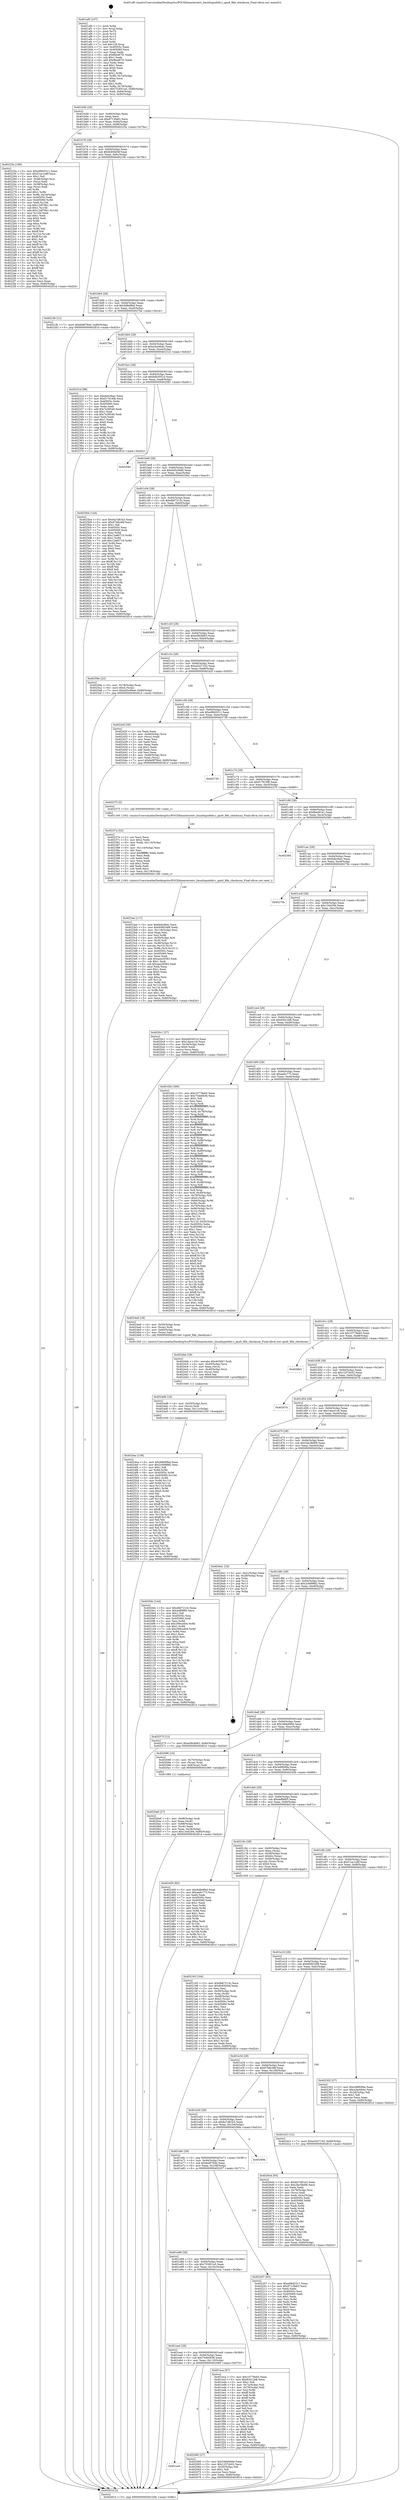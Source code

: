 digraph "0x401af0" {
  label = "0x401af0 (/mnt/c/Users/mathe/Desktop/tcc/POCII/binaries/extr_linuxfsqnx6dir.c_qnx6_lfile_checksum_Final-ollvm.out::main(0))"
  labelloc = "t"
  node[shape=record]

  Entry [label="",width=0.3,height=0.3,shape=circle,fillcolor=black,style=filled]
  "0x401b5b" [label="{
     0x401b5b [29]\l
     | [instrs]\l
     &nbsp;&nbsp;0x401b5b \<+3\>: mov -0x80(%rbp),%eax\l
     &nbsp;&nbsp;0x401b5e \<+2\>: mov %eax,%ecx\l
     &nbsp;&nbsp;0x401b60 \<+6\>: sub $0x8713fa83,%ecx\l
     &nbsp;&nbsp;0x401b66 \<+6\>: mov %eax,-0x94(%rbp)\l
     &nbsp;&nbsp;0x401b6c \<+6\>: mov %ecx,-0x98(%rbp)\l
     &nbsp;&nbsp;0x401b72 \<+6\>: je 000000000040225a \<main+0x76a\>\l
  }"]
  "0x40225a" [label="{
     0x40225a [168]\l
     | [instrs]\l
     &nbsp;&nbsp;0x40225a \<+5\>: mov $0xe9845311,%eax\l
     &nbsp;&nbsp;0x40225f \<+5\>: mov $0x51ac1e8f,%ecx\l
     &nbsp;&nbsp;0x402264 \<+2\>: mov $0x1,%dl\l
     &nbsp;&nbsp;0x402266 \<+4\>: mov -0x48(%rbp),%rsi\l
     &nbsp;&nbsp;0x40226a \<+2\>: mov (%rsi),%edi\l
     &nbsp;&nbsp;0x40226c \<+4\>: mov -0x58(%rbp),%rsi\l
     &nbsp;&nbsp;0x402270 \<+2\>: cmp (%rsi),%edi\l
     &nbsp;&nbsp;0x402272 \<+4\>: setl %r8b\l
     &nbsp;&nbsp;0x402276 \<+4\>: and $0x1,%r8b\l
     &nbsp;&nbsp;0x40227a \<+4\>: mov %r8b,-0x2d(%rbp)\l
     &nbsp;&nbsp;0x40227e \<+7\>: mov 0x40505c,%edi\l
     &nbsp;&nbsp;0x402285 \<+8\>: mov 0x405060,%r9d\l
     &nbsp;&nbsp;0x40228d \<+3\>: mov %edi,%r10d\l
     &nbsp;&nbsp;0x402290 \<+7\>: sub $0x12df78b1,%r10d\l
     &nbsp;&nbsp;0x402297 \<+4\>: sub $0x1,%r10d\l
     &nbsp;&nbsp;0x40229b \<+7\>: add $0x12df78b1,%r10d\l
     &nbsp;&nbsp;0x4022a2 \<+4\>: imul %r10d,%edi\l
     &nbsp;&nbsp;0x4022a6 \<+3\>: and $0x1,%edi\l
     &nbsp;&nbsp;0x4022a9 \<+3\>: cmp $0x0,%edi\l
     &nbsp;&nbsp;0x4022ac \<+4\>: sete %r8b\l
     &nbsp;&nbsp;0x4022b0 \<+4\>: cmp $0xa,%r9d\l
     &nbsp;&nbsp;0x4022b4 \<+4\>: setl %r11b\l
     &nbsp;&nbsp;0x4022b8 \<+3\>: mov %r8b,%bl\l
     &nbsp;&nbsp;0x4022bb \<+3\>: xor $0xff,%bl\l
     &nbsp;&nbsp;0x4022be \<+3\>: mov %r11b,%r14b\l
     &nbsp;&nbsp;0x4022c1 \<+4\>: xor $0xff,%r14b\l
     &nbsp;&nbsp;0x4022c5 \<+3\>: xor $0x1,%dl\l
     &nbsp;&nbsp;0x4022c8 \<+3\>: mov %bl,%r15b\l
     &nbsp;&nbsp;0x4022cb \<+4\>: and $0xff,%r15b\l
     &nbsp;&nbsp;0x4022cf \<+3\>: and %dl,%r8b\l
     &nbsp;&nbsp;0x4022d2 \<+3\>: mov %r14b,%r12b\l
     &nbsp;&nbsp;0x4022d5 \<+4\>: and $0xff,%r12b\l
     &nbsp;&nbsp;0x4022d9 \<+3\>: and %dl,%r11b\l
     &nbsp;&nbsp;0x4022dc \<+3\>: or %r8b,%r15b\l
     &nbsp;&nbsp;0x4022df \<+3\>: or %r11b,%r12b\l
     &nbsp;&nbsp;0x4022e2 \<+3\>: xor %r12b,%r15b\l
     &nbsp;&nbsp;0x4022e5 \<+3\>: or %r14b,%bl\l
     &nbsp;&nbsp;0x4022e8 \<+3\>: xor $0xff,%bl\l
     &nbsp;&nbsp;0x4022eb \<+3\>: or $0x1,%dl\l
     &nbsp;&nbsp;0x4022ee \<+2\>: and %dl,%bl\l
     &nbsp;&nbsp;0x4022f0 \<+3\>: or %bl,%r15b\l
     &nbsp;&nbsp;0x4022f3 \<+4\>: test $0x1,%r15b\l
     &nbsp;&nbsp;0x4022f7 \<+3\>: cmovne %ecx,%eax\l
     &nbsp;&nbsp;0x4022fa \<+3\>: mov %eax,-0x80(%rbp)\l
     &nbsp;&nbsp;0x4022fd \<+5\>: jmp 000000000040281d \<main+0xd2d\>\l
  }"]
  "0x401b78" [label="{
     0x401b78 [28]\l
     | [instrs]\l
     &nbsp;&nbsp;0x401b78 \<+5\>: jmp 0000000000401b7d \<main+0x8d\>\l
     &nbsp;&nbsp;0x401b7d \<+6\>: mov -0x94(%rbp),%eax\l
     &nbsp;&nbsp;0x401b83 \<+5\>: sub $0x8c83b04f,%eax\l
     &nbsp;&nbsp;0x401b88 \<+6\>: mov %eax,-0x9c(%rbp)\l
     &nbsp;&nbsp;0x401b8e \<+6\>: je 00000000004021fb \<main+0x70b\>\l
  }"]
  Exit [label="",width=0.3,height=0.3,shape=circle,fillcolor=black,style=filled,peripheries=2]
  "0x4021fb" [label="{
     0x4021fb [12]\l
     | [instrs]\l
     &nbsp;&nbsp;0x4021fb \<+7\>: movl $0x6e9f784d,-0x80(%rbp)\l
     &nbsp;&nbsp;0x402202 \<+5\>: jmp 000000000040281d \<main+0xd2d\>\l
  }"]
  "0x401b94" [label="{
     0x401b94 [28]\l
     | [instrs]\l
     &nbsp;&nbsp;0x401b94 \<+5\>: jmp 0000000000401b99 \<main+0xa9\>\l
     &nbsp;&nbsp;0x401b99 \<+6\>: mov -0x94(%rbp),%eax\l
     &nbsp;&nbsp;0x401b9f \<+5\>: sub $0x9dfe9fbd,%eax\l
     &nbsp;&nbsp;0x401ba4 \<+6\>: mov %eax,-0xa0(%rbp)\l
     &nbsp;&nbsp;0x401baa \<+6\>: je 00000000004027be \<main+0xcce\>\l
  }"]
  "0x4024ea" [label="{
     0x4024ea [139]\l
     | [instrs]\l
     &nbsp;&nbsp;0x4024ea \<+5\>: mov $0x9dfe9fbd,%eax\l
     &nbsp;&nbsp;0x4024ef \<+5\>: mov $0x2c9d9882,%esi\l
     &nbsp;&nbsp;0x4024f4 \<+2\>: mov $0x1,%dl\l
     &nbsp;&nbsp;0x4024f6 \<+3\>: xor %r8d,%r8d\l
     &nbsp;&nbsp;0x4024f9 \<+8\>: mov 0x40505c,%r9d\l
     &nbsp;&nbsp;0x402501 \<+8\>: mov 0x405060,%r10d\l
     &nbsp;&nbsp;0x402509 \<+4\>: sub $0x1,%r8d\l
     &nbsp;&nbsp;0x40250d \<+3\>: mov %r9d,%r11d\l
     &nbsp;&nbsp;0x402510 \<+3\>: add %r8d,%r11d\l
     &nbsp;&nbsp;0x402513 \<+4\>: imul %r11d,%r9d\l
     &nbsp;&nbsp;0x402517 \<+4\>: and $0x1,%r9d\l
     &nbsp;&nbsp;0x40251b \<+4\>: cmp $0x0,%r9d\l
     &nbsp;&nbsp;0x40251f \<+3\>: sete %bl\l
     &nbsp;&nbsp;0x402522 \<+4\>: cmp $0xa,%r10d\l
     &nbsp;&nbsp;0x402526 \<+4\>: setl %r14b\l
     &nbsp;&nbsp;0x40252a \<+3\>: mov %bl,%r15b\l
     &nbsp;&nbsp;0x40252d \<+4\>: xor $0xff,%r15b\l
     &nbsp;&nbsp;0x402531 \<+3\>: mov %r14b,%r12b\l
     &nbsp;&nbsp;0x402534 \<+4\>: xor $0xff,%r12b\l
     &nbsp;&nbsp;0x402538 \<+3\>: xor $0x1,%dl\l
     &nbsp;&nbsp;0x40253b \<+3\>: mov %r15b,%r13b\l
     &nbsp;&nbsp;0x40253e \<+4\>: and $0xff,%r13b\l
     &nbsp;&nbsp;0x402542 \<+2\>: and %dl,%bl\l
     &nbsp;&nbsp;0x402544 \<+3\>: mov %r12b,%cl\l
     &nbsp;&nbsp;0x402547 \<+3\>: and $0xff,%cl\l
     &nbsp;&nbsp;0x40254a \<+3\>: and %dl,%r14b\l
     &nbsp;&nbsp;0x40254d \<+3\>: or %bl,%r13b\l
     &nbsp;&nbsp;0x402550 \<+3\>: or %r14b,%cl\l
     &nbsp;&nbsp;0x402553 \<+3\>: xor %cl,%r13b\l
     &nbsp;&nbsp;0x402556 \<+3\>: or %r12b,%r15b\l
     &nbsp;&nbsp;0x402559 \<+4\>: xor $0xff,%r15b\l
     &nbsp;&nbsp;0x40255d \<+3\>: or $0x1,%dl\l
     &nbsp;&nbsp;0x402560 \<+3\>: and %dl,%r15b\l
     &nbsp;&nbsp;0x402563 \<+3\>: or %r15b,%r13b\l
     &nbsp;&nbsp;0x402566 \<+4\>: test $0x1,%r13b\l
     &nbsp;&nbsp;0x40256a \<+3\>: cmovne %esi,%eax\l
     &nbsp;&nbsp;0x40256d \<+3\>: mov %eax,-0x80(%rbp)\l
     &nbsp;&nbsp;0x402570 \<+5\>: jmp 000000000040281d \<main+0xd2d\>\l
  }"]
  "0x4027be" [label="{
     0x4027be\l
  }", style=dashed]
  "0x401bb0" [label="{
     0x401bb0 [28]\l
     | [instrs]\l
     &nbsp;&nbsp;0x401bb0 \<+5\>: jmp 0000000000401bb5 \<main+0xc5\>\l
     &nbsp;&nbsp;0x401bb5 \<+6\>: mov -0x94(%rbp),%eax\l
     &nbsp;&nbsp;0x401bbb \<+5\>: sub $0xa3a44b4c,%eax\l
     &nbsp;&nbsp;0x401bc0 \<+6\>: mov %eax,-0xa4(%rbp)\l
     &nbsp;&nbsp;0x401bc6 \<+6\>: je 000000000040231d \<main+0x82d\>\l
  }"]
  "0x4024d8" [label="{
     0x4024d8 [18]\l
     | [instrs]\l
     &nbsp;&nbsp;0x4024d8 \<+4\>: mov -0x50(%rbp),%rcx\l
     &nbsp;&nbsp;0x4024dc \<+3\>: mov (%rcx),%rdi\l
     &nbsp;&nbsp;0x4024df \<+6\>: mov %eax,-0x11c(%rbp)\l
     &nbsp;&nbsp;0x4024e5 \<+5\>: call 0000000000401030 \<free@plt\>\l
     | [calls]\l
     &nbsp;&nbsp;0x401030 \{1\} (unknown)\l
  }"]
  "0x40231d" [label="{
     0x40231d [88]\l
     | [instrs]\l
     &nbsp;&nbsp;0x40231d \<+5\>: mov $0xfedc0bec,%eax\l
     &nbsp;&nbsp;0x402322 \<+5\>: mov $0xf17616fb,%ecx\l
     &nbsp;&nbsp;0x402327 \<+7\>: mov 0x40505c,%edx\l
     &nbsp;&nbsp;0x40232e \<+7\>: mov 0x405060,%esi\l
     &nbsp;&nbsp;0x402335 \<+2\>: mov %edx,%edi\l
     &nbsp;&nbsp;0x402337 \<+6\>: add $0x7e38546,%edi\l
     &nbsp;&nbsp;0x40233d \<+3\>: sub $0x1,%edi\l
     &nbsp;&nbsp;0x402340 \<+6\>: sub $0x7e38546,%edi\l
     &nbsp;&nbsp;0x402346 \<+3\>: imul %edi,%edx\l
     &nbsp;&nbsp;0x402349 \<+3\>: and $0x1,%edx\l
     &nbsp;&nbsp;0x40234c \<+3\>: cmp $0x0,%edx\l
     &nbsp;&nbsp;0x40234f \<+4\>: sete %r8b\l
     &nbsp;&nbsp;0x402353 \<+3\>: cmp $0xa,%esi\l
     &nbsp;&nbsp;0x402356 \<+4\>: setl %r9b\l
     &nbsp;&nbsp;0x40235a \<+3\>: mov %r8b,%r10b\l
     &nbsp;&nbsp;0x40235d \<+3\>: and %r9b,%r10b\l
     &nbsp;&nbsp;0x402360 \<+3\>: xor %r9b,%r8b\l
     &nbsp;&nbsp;0x402363 \<+3\>: or %r8b,%r10b\l
     &nbsp;&nbsp;0x402366 \<+4\>: test $0x1,%r10b\l
     &nbsp;&nbsp;0x40236a \<+3\>: cmovne %ecx,%eax\l
     &nbsp;&nbsp;0x40236d \<+3\>: mov %eax,-0x80(%rbp)\l
     &nbsp;&nbsp;0x402370 \<+5\>: jmp 000000000040281d \<main+0xd2d\>\l
  }"]
  "0x401bcc" [label="{
     0x401bcc [28]\l
     | [instrs]\l
     &nbsp;&nbsp;0x401bcc \<+5\>: jmp 0000000000401bd1 \<main+0xe1\>\l
     &nbsp;&nbsp;0x401bd1 \<+6\>: mov -0x94(%rbp),%eax\l
     &nbsp;&nbsp;0x401bd7 \<+5\>: sub $0xbd03051d,%eax\l
     &nbsp;&nbsp;0x401bdc \<+6\>: mov %eax,-0xa8(%rbp)\l
     &nbsp;&nbsp;0x401be2 \<+6\>: je 0000000000402581 \<main+0xa91\>\l
  }"]
  "0x4024bb" [label="{
     0x4024bb [29]\l
     | [instrs]\l
     &nbsp;&nbsp;0x4024bb \<+10\>: movabs $0x4030b7,%rdi\l
     &nbsp;&nbsp;0x4024c5 \<+4\>: mov -0x40(%rbp),%rcx\l
     &nbsp;&nbsp;0x4024c9 \<+2\>: mov %eax,(%rcx)\l
     &nbsp;&nbsp;0x4024cb \<+4\>: mov -0x40(%rbp),%rcx\l
     &nbsp;&nbsp;0x4024cf \<+2\>: mov (%rcx),%esi\l
     &nbsp;&nbsp;0x4024d1 \<+2\>: mov $0x0,%al\l
     &nbsp;&nbsp;0x4024d3 \<+5\>: call 0000000000401040 \<printf@plt\>\l
     | [calls]\l
     &nbsp;&nbsp;0x401040 \{1\} (unknown)\l
  }"]
  "0x402581" [label="{
     0x402581\l
  }", style=dashed]
  "0x401be8" [label="{
     0x401be8 [28]\l
     | [instrs]\l
     &nbsp;&nbsp;0x401be8 \<+5\>: jmp 0000000000401bed \<main+0xfd\>\l
     &nbsp;&nbsp;0x401bed \<+6\>: mov -0x94(%rbp),%eax\l
     &nbsp;&nbsp;0x401bf3 \<+5\>: sub $0xd45c66a6,%eax\l
     &nbsp;&nbsp;0x401bf8 \<+6\>: mov %eax,-0xac(%rbp)\l
     &nbsp;&nbsp;0x401bfe \<+6\>: je 00000000004025b4 \<main+0xac4\>\l
  }"]
  "0x4023ae" [label="{
     0x4023ae [117]\l
     | [instrs]\l
     &nbsp;&nbsp;0x4023ae \<+5\>: mov $0xfedc0bec,%ecx\l
     &nbsp;&nbsp;0x4023b3 \<+5\>: mov $0x609034f8,%edx\l
     &nbsp;&nbsp;0x4023b8 \<+6\>: mov -0x118(%rbp),%esi\l
     &nbsp;&nbsp;0x4023be \<+3\>: imul %eax,%esi\l
     &nbsp;&nbsp;0x4023c1 \<+3\>: mov %sil,%r8b\l
     &nbsp;&nbsp;0x4023c4 \<+4\>: mov -0x50(%rbp),%r9\l
     &nbsp;&nbsp;0x4023c8 \<+3\>: mov (%r9),%r9\l
     &nbsp;&nbsp;0x4023cb \<+4\>: mov -0x48(%rbp),%r10\l
     &nbsp;&nbsp;0x4023cf \<+3\>: movslq (%r10),%r10\l
     &nbsp;&nbsp;0x4023d2 \<+4\>: mov %r8b,(%r9,%r10,1)\l
     &nbsp;&nbsp;0x4023d6 \<+7\>: mov 0x40505c,%eax\l
     &nbsp;&nbsp;0x4023dd \<+7\>: mov 0x405060,%esi\l
     &nbsp;&nbsp;0x4023e4 \<+2\>: mov %eax,%edi\l
     &nbsp;&nbsp;0x4023e6 \<+6\>: add $0xaee26583,%edi\l
     &nbsp;&nbsp;0x4023ec \<+3\>: sub $0x1,%edi\l
     &nbsp;&nbsp;0x4023ef \<+6\>: sub $0xaee26583,%edi\l
     &nbsp;&nbsp;0x4023f5 \<+3\>: imul %edi,%eax\l
     &nbsp;&nbsp;0x4023f8 \<+3\>: and $0x1,%eax\l
     &nbsp;&nbsp;0x4023fb \<+3\>: cmp $0x0,%eax\l
     &nbsp;&nbsp;0x4023fe \<+4\>: sete %r8b\l
     &nbsp;&nbsp;0x402402 \<+3\>: cmp $0xa,%esi\l
     &nbsp;&nbsp;0x402405 \<+4\>: setl %r11b\l
     &nbsp;&nbsp;0x402409 \<+3\>: mov %r8b,%bl\l
     &nbsp;&nbsp;0x40240c \<+3\>: and %r11b,%bl\l
     &nbsp;&nbsp;0x40240f \<+3\>: xor %r11b,%r8b\l
     &nbsp;&nbsp;0x402412 \<+3\>: or %r8b,%bl\l
     &nbsp;&nbsp;0x402415 \<+3\>: test $0x1,%bl\l
     &nbsp;&nbsp;0x402418 \<+3\>: cmovne %edx,%ecx\l
     &nbsp;&nbsp;0x40241b \<+3\>: mov %ecx,-0x80(%rbp)\l
     &nbsp;&nbsp;0x40241e \<+5\>: jmp 000000000040281d \<main+0xd2d\>\l
  }"]
  "0x4025b4" [label="{
     0x4025b4 [144]\l
     | [instrs]\l
     &nbsp;&nbsp;0x4025b4 \<+5\>: mov $0x6a7d81b3,%eax\l
     &nbsp;&nbsp;0x4025b9 \<+5\>: mov $0x67b8c46f,%ecx\l
     &nbsp;&nbsp;0x4025be \<+2\>: mov $0x1,%dl\l
     &nbsp;&nbsp;0x4025c0 \<+7\>: mov 0x40505c,%esi\l
     &nbsp;&nbsp;0x4025c7 \<+7\>: mov 0x405060,%edi\l
     &nbsp;&nbsp;0x4025ce \<+3\>: mov %esi,%r8d\l
     &nbsp;&nbsp;0x4025d1 \<+7\>: sub $0x12a60710,%r8d\l
     &nbsp;&nbsp;0x4025d8 \<+4\>: sub $0x1,%r8d\l
     &nbsp;&nbsp;0x4025dc \<+7\>: add $0x12a60710,%r8d\l
     &nbsp;&nbsp;0x4025e3 \<+4\>: imul %r8d,%esi\l
     &nbsp;&nbsp;0x4025e7 \<+3\>: and $0x1,%esi\l
     &nbsp;&nbsp;0x4025ea \<+3\>: cmp $0x0,%esi\l
     &nbsp;&nbsp;0x4025ed \<+4\>: sete %r9b\l
     &nbsp;&nbsp;0x4025f1 \<+3\>: cmp $0xa,%edi\l
     &nbsp;&nbsp;0x4025f4 \<+4\>: setl %r10b\l
     &nbsp;&nbsp;0x4025f8 \<+3\>: mov %r9b,%r11b\l
     &nbsp;&nbsp;0x4025fb \<+4\>: xor $0xff,%r11b\l
     &nbsp;&nbsp;0x4025ff \<+3\>: mov %r10b,%bl\l
     &nbsp;&nbsp;0x402602 \<+3\>: xor $0xff,%bl\l
     &nbsp;&nbsp;0x402605 \<+3\>: xor $0x0,%dl\l
     &nbsp;&nbsp;0x402608 \<+3\>: mov %r11b,%r14b\l
     &nbsp;&nbsp;0x40260b \<+4\>: and $0x0,%r14b\l
     &nbsp;&nbsp;0x40260f \<+3\>: and %dl,%r9b\l
     &nbsp;&nbsp;0x402612 \<+3\>: mov %bl,%r15b\l
     &nbsp;&nbsp;0x402615 \<+4\>: and $0x0,%r15b\l
     &nbsp;&nbsp;0x402619 \<+3\>: and %dl,%r10b\l
     &nbsp;&nbsp;0x40261c \<+3\>: or %r9b,%r14b\l
     &nbsp;&nbsp;0x40261f \<+3\>: or %r10b,%r15b\l
     &nbsp;&nbsp;0x402622 \<+3\>: xor %r15b,%r14b\l
     &nbsp;&nbsp;0x402625 \<+3\>: or %bl,%r11b\l
     &nbsp;&nbsp;0x402628 \<+4\>: xor $0xff,%r11b\l
     &nbsp;&nbsp;0x40262c \<+3\>: or $0x0,%dl\l
     &nbsp;&nbsp;0x40262f \<+3\>: and %dl,%r11b\l
     &nbsp;&nbsp;0x402632 \<+3\>: or %r11b,%r14b\l
     &nbsp;&nbsp;0x402635 \<+4\>: test $0x1,%r14b\l
     &nbsp;&nbsp;0x402639 \<+3\>: cmovne %ecx,%eax\l
     &nbsp;&nbsp;0x40263c \<+3\>: mov %eax,-0x80(%rbp)\l
     &nbsp;&nbsp;0x40263f \<+5\>: jmp 000000000040281d \<main+0xd2d\>\l
  }"]
  "0x401c04" [label="{
     0x401c04 [28]\l
     | [instrs]\l
     &nbsp;&nbsp;0x401c04 \<+5\>: jmp 0000000000401c09 \<main+0x119\>\l
     &nbsp;&nbsp;0x401c09 \<+6\>: mov -0x94(%rbp),%eax\l
     &nbsp;&nbsp;0x401c0f \<+5\>: sub $0xdb67213c,%eax\l
     &nbsp;&nbsp;0x401c14 \<+6\>: mov %eax,-0xb0(%rbp)\l
     &nbsp;&nbsp;0x401c1a \<+6\>: je 00000000004026f5 \<main+0xc05\>\l
  }"]
  "0x40237a" [label="{
     0x40237a [52]\l
     | [instrs]\l
     &nbsp;&nbsp;0x40237a \<+2\>: xor %ecx,%ecx\l
     &nbsp;&nbsp;0x40237c \<+5\>: mov $0x2,%edx\l
     &nbsp;&nbsp;0x402381 \<+6\>: mov %edx,-0x114(%rbp)\l
     &nbsp;&nbsp;0x402387 \<+1\>: cltd\l
     &nbsp;&nbsp;0x402388 \<+6\>: mov -0x114(%rbp),%esi\l
     &nbsp;&nbsp;0x40238e \<+2\>: idiv %esi\l
     &nbsp;&nbsp;0x402390 \<+6\>: imul $0xfffffffe,%edx,%edx\l
     &nbsp;&nbsp;0x402396 \<+2\>: mov %ecx,%edi\l
     &nbsp;&nbsp;0x402398 \<+2\>: sub %edx,%edi\l
     &nbsp;&nbsp;0x40239a \<+2\>: mov %ecx,%edx\l
     &nbsp;&nbsp;0x40239c \<+3\>: sub $0x1,%edx\l
     &nbsp;&nbsp;0x40239f \<+2\>: add %edx,%edi\l
     &nbsp;&nbsp;0x4023a1 \<+2\>: sub %edi,%ecx\l
     &nbsp;&nbsp;0x4023a3 \<+6\>: mov %ecx,-0x118(%rbp)\l
     &nbsp;&nbsp;0x4023a9 \<+5\>: call 0000000000401160 \<next_i\>\l
     | [calls]\l
     &nbsp;&nbsp;0x401160 \{100\} (/mnt/c/Users/mathe/Desktop/tcc/POCII/binaries/extr_linuxfsqnx6dir.c_qnx6_lfile_checksum_Final-ollvm.out::next_i)\l
  }"]
  "0x4026f5" [label="{
     0x4026f5\l
  }", style=dashed]
  "0x401c20" [label="{
     0x401c20 [28]\l
     | [instrs]\l
     &nbsp;&nbsp;0x401c20 \<+5\>: jmp 0000000000401c25 \<main+0x135\>\l
     &nbsp;&nbsp;0x401c25 \<+6\>: mov -0x94(%rbp),%eax\l
     &nbsp;&nbsp;0x401c2b \<+5\>: sub $0xe09c6b63,%eax\l
     &nbsp;&nbsp;0x401c30 \<+6\>: mov %eax,-0xb4(%rbp)\l
     &nbsp;&nbsp;0x401c36 \<+6\>: je 000000000040259e \<main+0xaae\>\l
  }"]
  "0x402193" [label="{
     0x402193 [104]\l
     | [instrs]\l
     &nbsp;&nbsp;0x402193 \<+5\>: mov $0xdb67213c,%ecx\l
     &nbsp;&nbsp;0x402198 \<+5\>: mov $0x8c83b04f,%edx\l
     &nbsp;&nbsp;0x40219d \<+2\>: xor %esi,%esi\l
     &nbsp;&nbsp;0x40219f \<+4\>: mov -0x50(%rbp),%rdi\l
     &nbsp;&nbsp;0x4021a3 \<+3\>: mov %rax,(%rdi)\l
     &nbsp;&nbsp;0x4021a6 \<+4\>: mov -0x48(%rbp),%rax\l
     &nbsp;&nbsp;0x4021aa \<+6\>: movl $0x0,(%rax)\l
     &nbsp;&nbsp;0x4021b0 \<+8\>: mov 0x40505c,%r8d\l
     &nbsp;&nbsp;0x4021b8 \<+8\>: mov 0x405060,%r9d\l
     &nbsp;&nbsp;0x4021c0 \<+3\>: sub $0x1,%esi\l
     &nbsp;&nbsp;0x4021c3 \<+3\>: mov %r8d,%r10d\l
     &nbsp;&nbsp;0x4021c6 \<+3\>: add %esi,%r10d\l
     &nbsp;&nbsp;0x4021c9 \<+4\>: imul %r10d,%r8d\l
     &nbsp;&nbsp;0x4021cd \<+4\>: and $0x1,%r8d\l
     &nbsp;&nbsp;0x4021d1 \<+4\>: cmp $0x0,%r8d\l
     &nbsp;&nbsp;0x4021d5 \<+4\>: sete %r11b\l
     &nbsp;&nbsp;0x4021d9 \<+4\>: cmp $0xa,%r9d\l
     &nbsp;&nbsp;0x4021dd \<+3\>: setl %bl\l
     &nbsp;&nbsp;0x4021e0 \<+3\>: mov %r11b,%r14b\l
     &nbsp;&nbsp;0x4021e3 \<+3\>: and %bl,%r14b\l
     &nbsp;&nbsp;0x4021e6 \<+3\>: xor %bl,%r11b\l
     &nbsp;&nbsp;0x4021e9 \<+3\>: or %r11b,%r14b\l
     &nbsp;&nbsp;0x4021ec \<+4\>: test $0x1,%r14b\l
     &nbsp;&nbsp;0x4021f0 \<+3\>: cmovne %edx,%ecx\l
     &nbsp;&nbsp;0x4021f3 \<+3\>: mov %ecx,-0x80(%rbp)\l
     &nbsp;&nbsp;0x4021f6 \<+5\>: jmp 000000000040281d \<main+0xd2d\>\l
  }"]
  "0x40259e" [label="{
     0x40259e [22]\l
     | [instrs]\l
     &nbsp;&nbsp;0x40259e \<+4\>: mov -0x78(%rbp),%rax\l
     &nbsp;&nbsp;0x4025a2 \<+6\>: movl $0x0,(%rax)\l
     &nbsp;&nbsp;0x4025a8 \<+7\>: movl $0xd45c66a6,-0x80(%rbp)\l
     &nbsp;&nbsp;0x4025af \<+5\>: jmp 000000000040281d \<main+0xd2d\>\l
  }"]
  "0x401c3c" [label="{
     0x401c3c [28]\l
     | [instrs]\l
     &nbsp;&nbsp;0x401c3c \<+5\>: jmp 0000000000401c41 \<main+0x151\>\l
     &nbsp;&nbsp;0x401c41 \<+6\>: mov -0x94(%rbp),%eax\l
     &nbsp;&nbsp;0x401c47 \<+5\>: sub $0xe5437102,%eax\l
     &nbsp;&nbsp;0x401c4c \<+6\>: mov %eax,-0xb8(%rbp)\l
     &nbsp;&nbsp;0x401c52 \<+6\>: je 000000000040242f \<main+0x93f\>\l
  }"]
  "0x4020a6" [label="{
     0x4020a6 [27]\l
     | [instrs]\l
     &nbsp;&nbsp;0x4020a6 \<+4\>: mov -0x68(%rbp),%rdi\l
     &nbsp;&nbsp;0x4020aa \<+2\>: mov %eax,(%rdi)\l
     &nbsp;&nbsp;0x4020ac \<+4\>: mov -0x68(%rbp),%rdi\l
     &nbsp;&nbsp;0x4020b0 \<+2\>: mov (%rdi),%eax\l
     &nbsp;&nbsp;0x4020b2 \<+3\>: mov %eax,-0x34(%rbp)\l
     &nbsp;&nbsp;0x4020b5 \<+7\>: movl $0x1344294,-0x80(%rbp)\l
     &nbsp;&nbsp;0x4020bc \<+5\>: jmp 000000000040281d \<main+0xd2d\>\l
  }"]
  "0x40242f" [label="{
     0x40242f [39]\l
     | [instrs]\l
     &nbsp;&nbsp;0x40242f \<+2\>: xor %eax,%eax\l
     &nbsp;&nbsp;0x402431 \<+4\>: mov -0x48(%rbp),%rcx\l
     &nbsp;&nbsp;0x402435 \<+2\>: mov (%rcx),%edx\l
     &nbsp;&nbsp;0x402437 \<+2\>: mov %eax,%esi\l
     &nbsp;&nbsp;0x402439 \<+2\>: sub %edx,%esi\l
     &nbsp;&nbsp;0x40243b \<+2\>: mov %eax,%edx\l
     &nbsp;&nbsp;0x40243d \<+3\>: sub $0x1,%edx\l
     &nbsp;&nbsp;0x402440 \<+2\>: add %edx,%esi\l
     &nbsp;&nbsp;0x402442 \<+2\>: sub %esi,%eax\l
     &nbsp;&nbsp;0x402444 \<+4\>: mov -0x48(%rbp),%rcx\l
     &nbsp;&nbsp;0x402448 \<+2\>: mov %eax,(%rcx)\l
     &nbsp;&nbsp;0x40244a \<+7\>: movl $0x6e9f784d,-0x80(%rbp)\l
     &nbsp;&nbsp;0x402451 \<+5\>: jmp 000000000040281d \<main+0xd2d\>\l
  }"]
  "0x401c58" [label="{
     0x401c58 [28]\l
     | [instrs]\l
     &nbsp;&nbsp;0x401c58 \<+5\>: jmp 0000000000401c5d \<main+0x16d\>\l
     &nbsp;&nbsp;0x401c5d \<+6\>: mov -0x94(%rbp),%eax\l
     &nbsp;&nbsp;0x401c63 \<+5\>: sub $0xe9845311,%eax\l
     &nbsp;&nbsp;0x401c68 \<+6\>: mov %eax,-0xbc(%rbp)\l
     &nbsp;&nbsp;0x401c6e \<+6\>: je 0000000000402739 \<main+0xc49\>\l
  }"]
  "0x401ec0" [label="{
     0x401ec0\l
  }", style=dashed]
  "0x402739" [label="{
     0x402739\l
  }", style=dashed]
  "0x401c74" [label="{
     0x401c74 [28]\l
     | [instrs]\l
     &nbsp;&nbsp;0x401c74 \<+5\>: jmp 0000000000401c79 \<main+0x189\>\l
     &nbsp;&nbsp;0x401c79 \<+6\>: mov -0x94(%rbp),%eax\l
     &nbsp;&nbsp;0x401c7f \<+5\>: sub $0xf17616fb,%eax\l
     &nbsp;&nbsp;0x401c84 \<+6\>: mov %eax,-0xc0(%rbp)\l
     &nbsp;&nbsp;0x401c8a \<+6\>: je 0000000000402375 \<main+0x885\>\l
  }"]
  "0x402060" [label="{
     0x402060 [27]\l
     | [instrs]\l
     &nbsp;&nbsp;0x402060 \<+5\>: mov $0x34bb949d,%eax\l
     &nbsp;&nbsp;0x402065 \<+5\>: mov $0x1257dc02,%ecx\l
     &nbsp;&nbsp;0x40206a \<+3\>: mov -0x35(%rbp),%dl\l
     &nbsp;&nbsp;0x40206d \<+3\>: test $0x1,%dl\l
     &nbsp;&nbsp;0x402070 \<+3\>: cmovne %ecx,%eax\l
     &nbsp;&nbsp;0x402073 \<+3\>: mov %eax,-0x80(%rbp)\l
     &nbsp;&nbsp;0x402076 \<+5\>: jmp 000000000040281d \<main+0xd2d\>\l
  }"]
  "0x402375" [label="{
     0x402375 [5]\l
     | [instrs]\l
     &nbsp;&nbsp;0x402375 \<+5\>: call 0000000000401160 \<next_i\>\l
     | [calls]\l
     &nbsp;&nbsp;0x401160 \{100\} (/mnt/c/Users/mathe/Desktop/tcc/POCII/binaries/extr_linuxfsqnx6dir.c_qnx6_lfile_checksum_Final-ollvm.out::next_i)\l
  }"]
  "0x401c90" [label="{
     0x401c90 [28]\l
     | [instrs]\l
     &nbsp;&nbsp;0x401c90 \<+5\>: jmp 0000000000401c95 \<main+0x1a5\>\l
     &nbsp;&nbsp;0x401c95 \<+6\>: mov -0x94(%rbp),%eax\l
     &nbsp;&nbsp;0x401c9b \<+5\>: sub $0xfbed91e1,%eax\l
     &nbsp;&nbsp;0x401ca0 \<+6\>: mov %eax,-0xc4(%rbp)\l
     &nbsp;&nbsp;0x401ca6 \<+6\>: je 000000000040258d \<main+0xa9d\>\l
  }"]
  "0x401af0" [label="{
     0x401af0 [107]\l
     | [instrs]\l
     &nbsp;&nbsp;0x401af0 \<+1\>: push %rbp\l
     &nbsp;&nbsp;0x401af1 \<+3\>: mov %rsp,%rbp\l
     &nbsp;&nbsp;0x401af4 \<+2\>: push %r15\l
     &nbsp;&nbsp;0x401af6 \<+2\>: push %r14\l
     &nbsp;&nbsp;0x401af8 \<+2\>: push %r13\l
     &nbsp;&nbsp;0x401afa \<+2\>: push %r12\l
     &nbsp;&nbsp;0x401afc \<+1\>: push %rbx\l
     &nbsp;&nbsp;0x401afd \<+7\>: sub $0x128,%rsp\l
     &nbsp;&nbsp;0x401b04 \<+7\>: mov 0x40505c,%eax\l
     &nbsp;&nbsp;0x401b0b \<+7\>: mov 0x405060,%ecx\l
     &nbsp;&nbsp;0x401b12 \<+2\>: mov %eax,%edx\l
     &nbsp;&nbsp;0x401b14 \<+6\>: sub $0xf6e487f1,%edx\l
     &nbsp;&nbsp;0x401b1a \<+3\>: sub $0x1,%edx\l
     &nbsp;&nbsp;0x401b1d \<+6\>: add $0xf6e487f1,%edx\l
     &nbsp;&nbsp;0x401b23 \<+3\>: imul %edx,%eax\l
     &nbsp;&nbsp;0x401b26 \<+3\>: and $0x1,%eax\l
     &nbsp;&nbsp;0x401b29 \<+3\>: cmp $0x0,%eax\l
     &nbsp;&nbsp;0x401b2c \<+4\>: sete %r8b\l
     &nbsp;&nbsp;0x401b30 \<+4\>: and $0x1,%r8b\l
     &nbsp;&nbsp;0x401b34 \<+4\>: mov %r8b,-0x7a(%rbp)\l
     &nbsp;&nbsp;0x401b38 \<+3\>: cmp $0xa,%ecx\l
     &nbsp;&nbsp;0x401b3b \<+4\>: setl %r8b\l
     &nbsp;&nbsp;0x401b3f \<+4\>: and $0x1,%r8b\l
     &nbsp;&nbsp;0x401b43 \<+4\>: mov %r8b,-0x79(%rbp)\l
     &nbsp;&nbsp;0x401b47 \<+7\>: movl $0x753051a5,-0x80(%rbp)\l
     &nbsp;&nbsp;0x401b4e \<+6\>: mov %edi,-0x84(%rbp)\l
     &nbsp;&nbsp;0x401b54 \<+7\>: mov %rsi,-0x90(%rbp)\l
  }"]
  "0x40258d" [label="{
     0x40258d\l
  }", style=dashed]
  "0x401cac" [label="{
     0x401cac [28]\l
     | [instrs]\l
     &nbsp;&nbsp;0x401cac \<+5\>: jmp 0000000000401cb1 \<main+0x1c1\>\l
     &nbsp;&nbsp;0x401cb1 \<+6\>: mov -0x94(%rbp),%eax\l
     &nbsp;&nbsp;0x401cb7 \<+5\>: sub $0xfedc0bec,%eax\l
     &nbsp;&nbsp;0x401cbc \<+6\>: mov %eax,-0xc8(%rbp)\l
     &nbsp;&nbsp;0x401cc2 \<+6\>: je 000000000040275b \<main+0xc6b\>\l
  }"]
  "0x40281d" [label="{
     0x40281d [5]\l
     | [instrs]\l
     &nbsp;&nbsp;0x40281d \<+5\>: jmp 0000000000401b5b \<main+0x6b\>\l
  }"]
  "0x40275b" [label="{
     0x40275b\l
  }", style=dashed]
  "0x401cc8" [label="{
     0x401cc8 [28]\l
     | [instrs]\l
     &nbsp;&nbsp;0x401cc8 \<+5\>: jmp 0000000000401ccd \<main+0x1dd\>\l
     &nbsp;&nbsp;0x401ccd \<+6\>: mov -0x94(%rbp),%eax\l
     &nbsp;&nbsp;0x401cd3 \<+5\>: sub $0x1344294,%eax\l
     &nbsp;&nbsp;0x401cd8 \<+6\>: mov %eax,-0xcc(%rbp)\l
     &nbsp;&nbsp;0x401cde \<+6\>: je 00000000004020c1 \<main+0x5d1\>\l
  }"]
  "0x401ea4" [label="{
     0x401ea4 [28]\l
     | [instrs]\l
     &nbsp;&nbsp;0x401ea4 \<+5\>: jmp 0000000000401ea9 \<main+0x3b9\>\l
     &nbsp;&nbsp;0x401ea9 \<+6\>: mov -0x94(%rbp),%eax\l
     &nbsp;&nbsp;0x401eaf \<+5\>: sub $0x754b0636,%eax\l
     &nbsp;&nbsp;0x401eb4 \<+6\>: mov %eax,-0x110(%rbp)\l
     &nbsp;&nbsp;0x401eba \<+6\>: je 0000000000402060 \<main+0x570\>\l
  }"]
  "0x4020c1" [label="{
     0x4020c1 [27]\l
     | [instrs]\l
     &nbsp;&nbsp;0x4020c1 \<+5\>: mov $0xbd03051d,%eax\l
     &nbsp;&nbsp;0x4020c6 \<+5\>: mov $0x1dace1c6,%ecx\l
     &nbsp;&nbsp;0x4020cb \<+3\>: mov -0x34(%rbp),%edx\l
     &nbsp;&nbsp;0x4020ce \<+3\>: cmp $0x0,%edx\l
     &nbsp;&nbsp;0x4020d1 \<+3\>: cmove %ecx,%eax\l
     &nbsp;&nbsp;0x4020d4 \<+3\>: mov %eax,-0x80(%rbp)\l
     &nbsp;&nbsp;0x4020d7 \<+5\>: jmp 000000000040281d \<main+0xd2d\>\l
  }"]
  "0x401ce4" [label="{
     0x401ce4 [28]\l
     | [instrs]\l
     &nbsp;&nbsp;0x401ce4 \<+5\>: jmp 0000000000401ce9 \<main+0x1f9\>\l
     &nbsp;&nbsp;0x401ce9 \<+6\>: mov -0x94(%rbp),%eax\l
     &nbsp;&nbsp;0x401cef \<+5\>: sub $0x83d12b8,%eax\l
     &nbsp;&nbsp;0x401cf4 \<+6\>: mov %eax,-0xd0(%rbp)\l
     &nbsp;&nbsp;0x401cfa \<+6\>: je 0000000000401f2b \<main+0x43b\>\l
  }"]
  "0x401eca" [label="{
     0x401eca [97]\l
     | [instrs]\l
     &nbsp;&nbsp;0x401eca \<+5\>: mov $0x10778eb5,%eax\l
     &nbsp;&nbsp;0x401ecf \<+5\>: mov $0x83d12b8,%ecx\l
     &nbsp;&nbsp;0x401ed4 \<+2\>: mov $0x1,%dl\l
     &nbsp;&nbsp;0x401ed6 \<+4\>: mov -0x7a(%rbp),%sil\l
     &nbsp;&nbsp;0x401eda \<+4\>: mov -0x79(%rbp),%dil\l
     &nbsp;&nbsp;0x401ede \<+3\>: mov %sil,%r8b\l
     &nbsp;&nbsp;0x401ee1 \<+4\>: xor $0xff,%r8b\l
     &nbsp;&nbsp;0x401ee5 \<+3\>: mov %dil,%r9b\l
     &nbsp;&nbsp;0x401ee8 \<+4\>: xor $0xff,%r9b\l
     &nbsp;&nbsp;0x401eec \<+3\>: xor $0x0,%dl\l
     &nbsp;&nbsp;0x401eef \<+3\>: mov %r8b,%r10b\l
     &nbsp;&nbsp;0x401ef2 \<+4\>: and $0x0,%r10b\l
     &nbsp;&nbsp;0x401ef6 \<+3\>: and %dl,%sil\l
     &nbsp;&nbsp;0x401ef9 \<+3\>: mov %r9b,%r11b\l
     &nbsp;&nbsp;0x401efc \<+4\>: and $0x0,%r11b\l
     &nbsp;&nbsp;0x401f00 \<+3\>: and %dl,%dil\l
     &nbsp;&nbsp;0x401f03 \<+3\>: or %sil,%r10b\l
     &nbsp;&nbsp;0x401f06 \<+3\>: or %dil,%r11b\l
     &nbsp;&nbsp;0x401f09 \<+3\>: xor %r11b,%r10b\l
     &nbsp;&nbsp;0x401f0c \<+3\>: or %r9b,%r8b\l
     &nbsp;&nbsp;0x401f0f \<+4\>: xor $0xff,%r8b\l
     &nbsp;&nbsp;0x401f13 \<+3\>: or $0x0,%dl\l
     &nbsp;&nbsp;0x401f16 \<+3\>: and %dl,%r8b\l
     &nbsp;&nbsp;0x401f19 \<+3\>: or %r8b,%r10b\l
     &nbsp;&nbsp;0x401f1c \<+4\>: test $0x1,%r10b\l
     &nbsp;&nbsp;0x401f20 \<+3\>: cmovne %ecx,%eax\l
     &nbsp;&nbsp;0x401f23 \<+3\>: mov %eax,-0x80(%rbp)\l
     &nbsp;&nbsp;0x401f26 \<+5\>: jmp 000000000040281d \<main+0xd2d\>\l
  }"]
  "0x401f2b" [label="{
     0x401f2b [309]\l
     | [instrs]\l
     &nbsp;&nbsp;0x401f2b \<+5\>: mov $0x10778eb5,%eax\l
     &nbsp;&nbsp;0x401f30 \<+5\>: mov $0x754b0636,%ecx\l
     &nbsp;&nbsp;0x401f35 \<+2\>: mov $0x1,%dl\l
     &nbsp;&nbsp;0x401f37 \<+2\>: xor %esi,%esi\l
     &nbsp;&nbsp;0x401f39 \<+3\>: mov %rsp,%rdi\l
     &nbsp;&nbsp;0x401f3c \<+4\>: add $0xfffffffffffffff0,%rdi\l
     &nbsp;&nbsp;0x401f40 \<+3\>: mov %rdi,%rsp\l
     &nbsp;&nbsp;0x401f43 \<+4\>: mov %rdi,-0x78(%rbp)\l
     &nbsp;&nbsp;0x401f47 \<+3\>: mov %rsp,%rdi\l
     &nbsp;&nbsp;0x401f4a \<+4\>: add $0xfffffffffffffff0,%rdi\l
     &nbsp;&nbsp;0x401f4e \<+3\>: mov %rdi,%rsp\l
     &nbsp;&nbsp;0x401f51 \<+3\>: mov %rsp,%r8\l
     &nbsp;&nbsp;0x401f54 \<+4\>: add $0xfffffffffffffff0,%r8\l
     &nbsp;&nbsp;0x401f58 \<+3\>: mov %r8,%rsp\l
     &nbsp;&nbsp;0x401f5b \<+4\>: mov %r8,-0x70(%rbp)\l
     &nbsp;&nbsp;0x401f5f \<+3\>: mov %rsp,%r8\l
     &nbsp;&nbsp;0x401f62 \<+4\>: add $0xfffffffffffffff0,%r8\l
     &nbsp;&nbsp;0x401f66 \<+3\>: mov %r8,%rsp\l
     &nbsp;&nbsp;0x401f69 \<+4\>: mov %r8,-0x68(%rbp)\l
     &nbsp;&nbsp;0x401f6d \<+3\>: mov %rsp,%r8\l
     &nbsp;&nbsp;0x401f70 \<+4\>: add $0xfffffffffffffff0,%r8\l
     &nbsp;&nbsp;0x401f74 \<+3\>: mov %r8,%rsp\l
     &nbsp;&nbsp;0x401f77 \<+4\>: mov %r8,-0x60(%rbp)\l
     &nbsp;&nbsp;0x401f7b \<+3\>: mov %rsp,%r8\l
     &nbsp;&nbsp;0x401f7e \<+4\>: add $0xfffffffffffffff0,%r8\l
     &nbsp;&nbsp;0x401f82 \<+3\>: mov %r8,%rsp\l
     &nbsp;&nbsp;0x401f85 \<+4\>: mov %r8,-0x58(%rbp)\l
     &nbsp;&nbsp;0x401f89 \<+3\>: mov %rsp,%r8\l
     &nbsp;&nbsp;0x401f8c \<+4\>: add $0xfffffffffffffff0,%r8\l
     &nbsp;&nbsp;0x401f90 \<+3\>: mov %r8,%rsp\l
     &nbsp;&nbsp;0x401f93 \<+4\>: mov %r8,-0x50(%rbp)\l
     &nbsp;&nbsp;0x401f97 \<+3\>: mov %rsp,%r8\l
     &nbsp;&nbsp;0x401f9a \<+4\>: add $0xfffffffffffffff0,%r8\l
     &nbsp;&nbsp;0x401f9e \<+3\>: mov %r8,%rsp\l
     &nbsp;&nbsp;0x401fa1 \<+4\>: mov %r8,-0x48(%rbp)\l
     &nbsp;&nbsp;0x401fa5 \<+3\>: mov %rsp,%r8\l
     &nbsp;&nbsp;0x401fa8 \<+4\>: add $0xfffffffffffffff0,%r8\l
     &nbsp;&nbsp;0x401fac \<+3\>: mov %r8,%rsp\l
     &nbsp;&nbsp;0x401faf \<+4\>: mov %r8,-0x40(%rbp)\l
     &nbsp;&nbsp;0x401fb3 \<+4\>: mov -0x78(%rbp),%r8\l
     &nbsp;&nbsp;0x401fb7 \<+7\>: movl $0x0,(%r8)\l
     &nbsp;&nbsp;0x401fbe \<+7\>: mov -0x84(%rbp),%r9d\l
     &nbsp;&nbsp;0x401fc5 \<+3\>: mov %r9d,(%rdi)\l
     &nbsp;&nbsp;0x401fc8 \<+4\>: mov -0x70(%rbp),%r8\l
     &nbsp;&nbsp;0x401fcc \<+7\>: mov -0x90(%rbp),%r10\l
     &nbsp;&nbsp;0x401fd3 \<+3\>: mov %r10,(%r8)\l
     &nbsp;&nbsp;0x401fd6 \<+3\>: cmpl $0x2,(%rdi)\l
     &nbsp;&nbsp;0x401fd9 \<+4\>: setne %r11b\l
     &nbsp;&nbsp;0x401fdd \<+4\>: and $0x1,%r11b\l
     &nbsp;&nbsp;0x401fe1 \<+4\>: mov %r11b,-0x35(%rbp)\l
     &nbsp;&nbsp;0x401fe5 \<+7\>: mov 0x40505c,%ebx\l
     &nbsp;&nbsp;0x401fec \<+8\>: mov 0x405060,%r14d\l
     &nbsp;&nbsp;0x401ff4 \<+3\>: sub $0x1,%esi\l
     &nbsp;&nbsp;0x401ff7 \<+3\>: mov %ebx,%r15d\l
     &nbsp;&nbsp;0x401ffa \<+3\>: add %esi,%r15d\l
     &nbsp;&nbsp;0x401ffd \<+4\>: imul %r15d,%ebx\l
     &nbsp;&nbsp;0x402001 \<+3\>: and $0x1,%ebx\l
     &nbsp;&nbsp;0x402004 \<+3\>: cmp $0x0,%ebx\l
     &nbsp;&nbsp;0x402007 \<+4\>: sete %r11b\l
     &nbsp;&nbsp;0x40200b \<+4\>: cmp $0xa,%r14d\l
     &nbsp;&nbsp;0x40200f \<+4\>: setl %r12b\l
     &nbsp;&nbsp;0x402013 \<+3\>: mov %r11b,%r13b\l
     &nbsp;&nbsp;0x402016 \<+4\>: xor $0xff,%r13b\l
     &nbsp;&nbsp;0x40201a \<+3\>: mov %r12b,%sil\l
     &nbsp;&nbsp;0x40201d \<+4\>: xor $0xff,%sil\l
     &nbsp;&nbsp;0x402021 \<+3\>: xor $0x0,%dl\l
     &nbsp;&nbsp;0x402024 \<+3\>: mov %r13b,%dil\l
     &nbsp;&nbsp;0x402027 \<+4\>: and $0x0,%dil\l
     &nbsp;&nbsp;0x40202b \<+3\>: and %dl,%r11b\l
     &nbsp;&nbsp;0x40202e \<+3\>: mov %sil,%r8b\l
     &nbsp;&nbsp;0x402031 \<+4\>: and $0x0,%r8b\l
     &nbsp;&nbsp;0x402035 \<+3\>: and %dl,%r12b\l
     &nbsp;&nbsp;0x402038 \<+3\>: or %r11b,%dil\l
     &nbsp;&nbsp;0x40203b \<+3\>: or %r12b,%r8b\l
     &nbsp;&nbsp;0x40203e \<+3\>: xor %r8b,%dil\l
     &nbsp;&nbsp;0x402041 \<+3\>: or %sil,%r13b\l
     &nbsp;&nbsp;0x402044 \<+4\>: xor $0xff,%r13b\l
     &nbsp;&nbsp;0x402048 \<+3\>: or $0x0,%dl\l
     &nbsp;&nbsp;0x40204b \<+3\>: and %dl,%r13b\l
     &nbsp;&nbsp;0x40204e \<+3\>: or %r13b,%dil\l
     &nbsp;&nbsp;0x402051 \<+4\>: test $0x1,%dil\l
     &nbsp;&nbsp;0x402055 \<+3\>: cmovne %ecx,%eax\l
     &nbsp;&nbsp;0x402058 \<+3\>: mov %eax,-0x80(%rbp)\l
     &nbsp;&nbsp;0x40205b \<+5\>: jmp 000000000040281d \<main+0xd2d\>\l
  }"]
  "0x401d00" [label="{
     0x401d00 [28]\l
     | [instrs]\l
     &nbsp;&nbsp;0x401d00 \<+5\>: jmp 0000000000401d05 \<main+0x215\>\l
     &nbsp;&nbsp;0x401d05 \<+6\>: mov -0x94(%rbp),%eax\l
     &nbsp;&nbsp;0x401d0b \<+5\>: sub $0xae6c773,%eax\l
     &nbsp;&nbsp;0x401d10 \<+6\>: mov %eax,-0xd4(%rbp)\l
     &nbsp;&nbsp;0x401d16 \<+6\>: je 00000000004024a9 \<main+0x9b9\>\l
  }"]
  "0x401e88" [label="{
     0x401e88 [28]\l
     | [instrs]\l
     &nbsp;&nbsp;0x401e88 \<+5\>: jmp 0000000000401e8d \<main+0x39d\>\l
     &nbsp;&nbsp;0x401e8d \<+6\>: mov -0x94(%rbp),%eax\l
     &nbsp;&nbsp;0x401e93 \<+5\>: sub $0x753051a5,%eax\l
     &nbsp;&nbsp;0x401e98 \<+6\>: mov %eax,-0x10c(%rbp)\l
     &nbsp;&nbsp;0x401e9e \<+6\>: je 0000000000401eca \<main+0x3da\>\l
  }"]
  "0x4024a9" [label="{
     0x4024a9 [18]\l
     | [instrs]\l
     &nbsp;&nbsp;0x4024a9 \<+4\>: mov -0x50(%rbp),%rax\l
     &nbsp;&nbsp;0x4024ad \<+3\>: mov (%rax),%rdi\l
     &nbsp;&nbsp;0x4024b0 \<+4\>: mov -0x60(%rbp),%rax\l
     &nbsp;&nbsp;0x4024b4 \<+2\>: mov (%rax),%esi\l
     &nbsp;&nbsp;0x4024b6 \<+5\>: call 00000000004015e0 \<qnx6_lfile_checksum\>\l
     | [calls]\l
     &nbsp;&nbsp;0x4015e0 \{1\} (/mnt/c/Users/mathe/Desktop/tcc/POCII/binaries/extr_linuxfsqnx6dir.c_qnx6_lfile_checksum_Final-ollvm.out::qnx6_lfile_checksum)\l
  }"]
  "0x401d1c" [label="{
     0x401d1c [28]\l
     | [instrs]\l
     &nbsp;&nbsp;0x401d1c \<+5\>: jmp 0000000000401d21 \<main+0x231\>\l
     &nbsp;&nbsp;0x401d21 \<+6\>: mov -0x94(%rbp),%eax\l
     &nbsp;&nbsp;0x401d27 \<+5\>: sub $0x10778eb5,%eax\l
     &nbsp;&nbsp;0x401d2c \<+6\>: mov %eax,-0xd8(%rbp)\l
     &nbsp;&nbsp;0x401d32 \<+6\>: je 00000000004026b3 \<main+0xbc3\>\l
  }"]
  "0x402207" [label="{
     0x402207 [83]\l
     | [instrs]\l
     &nbsp;&nbsp;0x402207 \<+5\>: mov $0xe9845311,%eax\l
     &nbsp;&nbsp;0x40220c \<+5\>: mov $0x8713fa83,%ecx\l
     &nbsp;&nbsp;0x402211 \<+2\>: xor %edx,%edx\l
     &nbsp;&nbsp;0x402213 \<+7\>: mov 0x40505c,%esi\l
     &nbsp;&nbsp;0x40221a \<+7\>: mov 0x405060,%edi\l
     &nbsp;&nbsp;0x402221 \<+3\>: sub $0x1,%edx\l
     &nbsp;&nbsp;0x402224 \<+3\>: mov %esi,%r8d\l
     &nbsp;&nbsp;0x402227 \<+3\>: add %edx,%r8d\l
     &nbsp;&nbsp;0x40222a \<+4\>: imul %r8d,%esi\l
     &nbsp;&nbsp;0x40222e \<+3\>: and $0x1,%esi\l
     &nbsp;&nbsp;0x402231 \<+3\>: cmp $0x0,%esi\l
     &nbsp;&nbsp;0x402234 \<+4\>: sete %r9b\l
     &nbsp;&nbsp;0x402238 \<+3\>: cmp $0xa,%edi\l
     &nbsp;&nbsp;0x40223b \<+4\>: setl %r10b\l
     &nbsp;&nbsp;0x40223f \<+3\>: mov %r9b,%r11b\l
     &nbsp;&nbsp;0x402242 \<+3\>: and %r10b,%r11b\l
     &nbsp;&nbsp;0x402245 \<+3\>: xor %r10b,%r9b\l
     &nbsp;&nbsp;0x402248 \<+3\>: or %r9b,%r11b\l
     &nbsp;&nbsp;0x40224b \<+4\>: test $0x1,%r11b\l
     &nbsp;&nbsp;0x40224f \<+3\>: cmovne %ecx,%eax\l
     &nbsp;&nbsp;0x402252 \<+3\>: mov %eax,-0x80(%rbp)\l
     &nbsp;&nbsp;0x402255 \<+5\>: jmp 000000000040281d \<main+0xd2d\>\l
  }"]
  "0x4026b3" [label="{
     0x4026b3\l
  }", style=dashed]
  "0x401d38" [label="{
     0x401d38 [28]\l
     | [instrs]\l
     &nbsp;&nbsp;0x401d38 \<+5\>: jmp 0000000000401d3d \<main+0x24d\>\l
     &nbsp;&nbsp;0x401d3d \<+6\>: mov -0x94(%rbp),%eax\l
     &nbsp;&nbsp;0x401d43 \<+5\>: sub $0x1257dc02,%eax\l
     &nbsp;&nbsp;0x401d48 \<+6\>: mov %eax,-0xdc(%rbp)\l
     &nbsp;&nbsp;0x401d4e \<+6\>: je 000000000040207b \<main+0x58b\>\l
  }"]
  "0x401e6c" [label="{
     0x401e6c [28]\l
     | [instrs]\l
     &nbsp;&nbsp;0x401e6c \<+5\>: jmp 0000000000401e71 \<main+0x381\>\l
     &nbsp;&nbsp;0x401e71 \<+6\>: mov -0x94(%rbp),%eax\l
     &nbsp;&nbsp;0x401e77 \<+5\>: sub $0x6e9f784d,%eax\l
     &nbsp;&nbsp;0x401e7c \<+6\>: mov %eax,-0x108(%rbp)\l
     &nbsp;&nbsp;0x401e82 \<+6\>: je 0000000000402207 \<main+0x717\>\l
  }"]
  "0x40207b" [label="{
     0x40207b\l
  }", style=dashed]
  "0x401d54" [label="{
     0x401d54 [28]\l
     | [instrs]\l
     &nbsp;&nbsp;0x401d54 \<+5\>: jmp 0000000000401d59 \<main+0x269\>\l
     &nbsp;&nbsp;0x401d59 \<+6\>: mov -0x94(%rbp),%eax\l
     &nbsp;&nbsp;0x401d5f \<+5\>: sub $0x1dace1c6,%eax\l
     &nbsp;&nbsp;0x401d64 \<+6\>: mov %eax,-0xe0(%rbp)\l
     &nbsp;&nbsp;0x401d6a \<+6\>: je 00000000004020dc \<main+0x5ec\>\l
  }"]
  "0x40280b" [label="{
     0x40280b\l
  }", style=dashed]
  "0x4020dc" [label="{
     0x4020dc [144]\l
     | [instrs]\l
     &nbsp;&nbsp;0x4020dc \<+5\>: mov $0xdb67213c,%eax\l
     &nbsp;&nbsp;0x4020e1 \<+5\>: mov $0x4eff4f65,%ecx\l
     &nbsp;&nbsp;0x4020e6 \<+2\>: mov $0x1,%dl\l
     &nbsp;&nbsp;0x4020e8 \<+7\>: mov 0x40505c,%esi\l
     &nbsp;&nbsp;0x4020ef \<+7\>: mov 0x405060,%edi\l
     &nbsp;&nbsp;0x4020f6 \<+3\>: mov %esi,%r8d\l
     &nbsp;&nbsp;0x4020f9 \<+7\>: add $0x299ca404,%r8d\l
     &nbsp;&nbsp;0x402100 \<+4\>: sub $0x1,%r8d\l
     &nbsp;&nbsp;0x402104 \<+7\>: sub $0x299ca404,%r8d\l
     &nbsp;&nbsp;0x40210b \<+4\>: imul %r8d,%esi\l
     &nbsp;&nbsp;0x40210f \<+3\>: and $0x1,%esi\l
     &nbsp;&nbsp;0x402112 \<+3\>: cmp $0x0,%esi\l
     &nbsp;&nbsp;0x402115 \<+4\>: sete %r9b\l
     &nbsp;&nbsp;0x402119 \<+3\>: cmp $0xa,%edi\l
     &nbsp;&nbsp;0x40211c \<+4\>: setl %r10b\l
     &nbsp;&nbsp;0x402120 \<+3\>: mov %r9b,%r11b\l
     &nbsp;&nbsp;0x402123 \<+4\>: xor $0xff,%r11b\l
     &nbsp;&nbsp;0x402127 \<+3\>: mov %r10b,%bl\l
     &nbsp;&nbsp;0x40212a \<+3\>: xor $0xff,%bl\l
     &nbsp;&nbsp;0x40212d \<+3\>: xor $0x0,%dl\l
     &nbsp;&nbsp;0x402130 \<+3\>: mov %r11b,%r14b\l
     &nbsp;&nbsp;0x402133 \<+4\>: and $0x0,%r14b\l
     &nbsp;&nbsp;0x402137 \<+3\>: and %dl,%r9b\l
     &nbsp;&nbsp;0x40213a \<+3\>: mov %bl,%r15b\l
     &nbsp;&nbsp;0x40213d \<+4\>: and $0x0,%r15b\l
     &nbsp;&nbsp;0x402141 \<+3\>: and %dl,%r10b\l
     &nbsp;&nbsp;0x402144 \<+3\>: or %r9b,%r14b\l
     &nbsp;&nbsp;0x402147 \<+3\>: or %r10b,%r15b\l
     &nbsp;&nbsp;0x40214a \<+3\>: xor %r15b,%r14b\l
     &nbsp;&nbsp;0x40214d \<+3\>: or %bl,%r11b\l
     &nbsp;&nbsp;0x402150 \<+4\>: xor $0xff,%r11b\l
     &nbsp;&nbsp;0x402154 \<+3\>: or $0x0,%dl\l
     &nbsp;&nbsp;0x402157 \<+3\>: and %dl,%r11b\l
     &nbsp;&nbsp;0x40215a \<+3\>: or %r11b,%r14b\l
     &nbsp;&nbsp;0x40215d \<+4\>: test $0x1,%r14b\l
     &nbsp;&nbsp;0x402161 \<+3\>: cmovne %ecx,%eax\l
     &nbsp;&nbsp;0x402164 \<+3\>: mov %eax,-0x80(%rbp)\l
     &nbsp;&nbsp;0x402167 \<+5\>: jmp 000000000040281d \<main+0xd2d\>\l
  }"]
  "0x401d70" [label="{
     0x401d70 [28]\l
     | [instrs]\l
     &nbsp;&nbsp;0x401d70 \<+5\>: jmp 0000000000401d75 \<main+0x285\>\l
     &nbsp;&nbsp;0x401d75 \<+6\>: mov -0x94(%rbp),%eax\l
     &nbsp;&nbsp;0x401d7b \<+5\>: sub $0x2be38d06,%eax\l
     &nbsp;&nbsp;0x401d80 \<+6\>: mov %eax,-0xe4(%rbp)\l
     &nbsp;&nbsp;0x401d86 \<+6\>: je 00000000004026a1 \<main+0xbb1\>\l
  }"]
  "0x401e50" [label="{
     0x401e50 [28]\l
     | [instrs]\l
     &nbsp;&nbsp;0x401e50 \<+5\>: jmp 0000000000401e55 \<main+0x365\>\l
     &nbsp;&nbsp;0x401e55 \<+6\>: mov -0x94(%rbp),%eax\l
     &nbsp;&nbsp;0x401e5b \<+5\>: sub $0x6a7d81b3,%eax\l
     &nbsp;&nbsp;0x401e60 \<+6\>: mov %eax,-0x104(%rbp)\l
     &nbsp;&nbsp;0x401e66 \<+6\>: je 000000000040280b \<main+0xd1b\>\l
  }"]
  "0x4026a1" [label="{
     0x4026a1 [18]\l
     | [instrs]\l
     &nbsp;&nbsp;0x4026a1 \<+3\>: mov -0x2c(%rbp),%eax\l
     &nbsp;&nbsp;0x4026a4 \<+4\>: lea -0x28(%rbp),%rsp\l
     &nbsp;&nbsp;0x4026a8 \<+1\>: pop %rbx\l
     &nbsp;&nbsp;0x4026a9 \<+2\>: pop %r12\l
     &nbsp;&nbsp;0x4026ab \<+2\>: pop %r13\l
     &nbsp;&nbsp;0x4026ad \<+2\>: pop %r14\l
     &nbsp;&nbsp;0x4026af \<+2\>: pop %r15\l
     &nbsp;&nbsp;0x4026b1 \<+1\>: pop %rbp\l
     &nbsp;&nbsp;0x4026b2 \<+1\>: ret\l
  }"]
  "0x401d8c" [label="{
     0x401d8c [28]\l
     | [instrs]\l
     &nbsp;&nbsp;0x401d8c \<+5\>: jmp 0000000000401d91 \<main+0x2a1\>\l
     &nbsp;&nbsp;0x401d91 \<+6\>: mov -0x94(%rbp),%eax\l
     &nbsp;&nbsp;0x401d97 \<+5\>: sub $0x2c9d9882,%eax\l
     &nbsp;&nbsp;0x401d9c \<+6\>: mov %eax,-0xe8(%rbp)\l
     &nbsp;&nbsp;0x401da2 \<+6\>: je 0000000000402575 \<main+0xa85\>\l
  }"]
  "0x402644" [label="{
     0x402644 [93]\l
     | [instrs]\l
     &nbsp;&nbsp;0x402644 \<+5\>: mov $0x6a7d81b3,%eax\l
     &nbsp;&nbsp;0x402649 \<+5\>: mov $0x2be38d06,%ecx\l
     &nbsp;&nbsp;0x40264e \<+2\>: xor %edx,%edx\l
     &nbsp;&nbsp;0x402650 \<+4\>: mov -0x78(%rbp),%rsi\l
     &nbsp;&nbsp;0x402654 \<+2\>: mov (%rsi),%edi\l
     &nbsp;&nbsp;0x402656 \<+3\>: mov %edi,-0x2c(%rbp)\l
     &nbsp;&nbsp;0x402659 \<+7\>: mov 0x40505c,%edi\l
     &nbsp;&nbsp;0x402660 \<+8\>: mov 0x405060,%r8d\l
     &nbsp;&nbsp;0x402668 \<+3\>: sub $0x1,%edx\l
     &nbsp;&nbsp;0x40266b \<+3\>: mov %edi,%r9d\l
     &nbsp;&nbsp;0x40266e \<+3\>: add %edx,%r9d\l
     &nbsp;&nbsp;0x402671 \<+4\>: imul %r9d,%edi\l
     &nbsp;&nbsp;0x402675 \<+3\>: and $0x1,%edi\l
     &nbsp;&nbsp;0x402678 \<+3\>: cmp $0x0,%edi\l
     &nbsp;&nbsp;0x40267b \<+4\>: sete %r10b\l
     &nbsp;&nbsp;0x40267f \<+4\>: cmp $0xa,%r8d\l
     &nbsp;&nbsp;0x402683 \<+4\>: setl %r11b\l
     &nbsp;&nbsp;0x402687 \<+3\>: mov %r10b,%bl\l
     &nbsp;&nbsp;0x40268a \<+3\>: and %r11b,%bl\l
     &nbsp;&nbsp;0x40268d \<+3\>: xor %r11b,%r10b\l
     &nbsp;&nbsp;0x402690 \<+3\>: or %r10b,%bl\l
     &nbsp;&nbsp;0x402693 \<+3\>: test $0x1,%bl\l
     &nbsp;&nbsp;0x402696 \<+3\>: cmovne %ecx,%eax\l
     &nbsp;&nbsp;0x402699 \<+3\>: mov %eax,-0x80(%rbp)\l
     &nbsp;&nbsp;0x40269c \<+5\>: jmp 000000000040281d \<main+0xd2d\>\l
  }"]
  "0x402575" [label="{
     0x402575 [12]\l
     | [instrs]\l
     &nbsp;&nbsp;0x402575 \<+7\>: movl $0xe09c6b63,-0x80(%rbp)\l
     &nbsp;&nbsp;0x40257c \<+5\>: jmp 000000000040281d \<main+0xd2d\>\l
  }"]
  "0x401da8" [label="{
     0x401da8 [28]\l
     | [instrs]\l
     &nbsp;&nbsp;0x401da8 \<+5\>: jmp 0000000000401dad \<main+0x2bd\>\l
     &nbsp;&nbsp;0x401dad \<+6\>: mov -0x94(%rbp),%eax\l
     &nbsp;&nbsp;0x401db3 \<+5\>: sub $0x34bb949d,%eax\l
     &nbsp;&nbsp;0x401db8 \<+6\>: mov %eax,-0xec(%rbp)\l
     &nbsp;&nbsp;0x401dbe \<+6\>: je 0000000000402096 \<main+0x5a6\>\l
  }"]
  "0x401e34" [label="{
     0x401e34 [28]\l
     | [instrs]\l
     &nbsp;&nbsp;0x401e34 \<+5\>: jmp 0000000000401e39 \<main+0x349\>\l
     &nbsp;&nbsp;0x401e39 \<+6\>: mov -0x94(%rbp),%eax\l
     &nbsp;&nbsp;0x401e3f \<+5\>: sub $0x67b8c46f,%eax\l
     &nbsp;&nbsp;0x401e44 \<+6\>: mov %eax,-0x100(%rbp)\l
     &nbsp;&nbsp;0x401e4a \<+6\>: je 0000000000402644 \<main+0xb54\>\l
  }"]
  "0x402096" [label="{
     0x402096 [16]\l
     | [instrs]\l
     &nbsp;&nbsp;0x402096 \<+4\>: mov -0x70(%rbp),%rax\l
     &nbsp;&nbsp;0x40209a \<+3\>: mov (%rax),%rax\l
     &nbsp;&nbsp;0x40209d \<+4\>: mov 0x8(%rax),%rdi\l
     &nbsp;&nbsp;0x4020a1 \<+5\>: call 0000000000401060 \<atoi@plt\>\l
     | [calls]\l
     &nbsp;&nbsp;0x401060 \{1\} (unknown)\l
  }"]
  "0x401dc4" [label="{
     0x401dc4 [28]\l
     | [instrs]\l
     &nbsp;&nbsp;0x401dc4 \<+5\>: jmp 0000000000401dc9 \<main+0x2d9\>\l
     &nbsp;&nbsp;0x401dc9 \<+6\>: mov -0x94(%rbp),%eax\l
     &nbsp;&nbsp;0x401dcf \<+5\>: sub $0x3d9f099a,%eax\l
     &nbsp;&nbsp;0x401dd4 \<+6\>: mov %eax,-0xf0(%rbp)\l
     &nbsp;&nbsp;0x401dda \<+6\>: je 0000000000402456 \<main+0x966\>\l
  }"]
  "0x402423" [label="{
     0x402423 [12]\l
     | [instrs]\l
     &nbsp;&nbsp;0x402423 \<+7\>: movl $0xe5437102,-0x80(%rbp)\l
     &nbsp;&nbsp;0x40242a \<+5\>: jmp 000000000040281d \<main+0xd2d\>\l
  }"]
  "0x402456" [label="{
     0x402456 [83]\l
     | [instrs]\l
     &nbsp;&nbsp;0x402456 \<+5\>: mov $0x9dfe9fbd,%eax\l
     &nbsp;&nbsp;0x40245b \<+5\>: mov $0xae6c773,%ecx\l
     &nbsp;&nbsp;0x402460 \<+2\>: xor %edx,%edx\l
     &nbsp;&nbsp;0x402462 \<+7\>: mov 0x40505c,%esi\l
     &nbsp;&nbsp;0x402469 \<+7\>: mov 0x405060,%edi\l
     &nbsp;&nbsp;0x402470 \<+3\>: sub $0x1,%edx\l
     &nbsp;&nbsp;0x402473 \<+3\>: mov %esi,%r8d\l
     &nbsp;&nbsp;0x402476 \<+3\>: add %edx,%r8d\l
     &nbsp;&nbsp;0x402479 \<+4\>: imul %r8d,%esi\l
     &nbsp;&nbsp;0x40247d \<+3\>: and $0x1,%esi\l
     &nbsp;&nbsp;0x402480 \<+3\>: cmp $0x0,%esi\l
     &nbsp;&nbsp;0x402483 \<+4\>: sete %r9b\l
     &nbsp;&nbsp;0x402487 \<+3\>: cmp $0xa,%edi\l
     &nbsp;&nbsp;0x40248a \<+4\>: setl %r10b\l
     &nbsp;&nbsp;0x40248e \<+3\>: mov %r9b,%r11b\l
     &nbsp;&nbsp;0x402491 \<+3\>: and %r10b,%r11b\l
     &nbsp;&nbsp;0x402494 \<+3\>: xor %r10b,%r9b\l
     &nbsp;&nbsp;0x402497 \<+3\>: or %r9b,%r11b\l
     &nbsp;&nbsp;0x40249a \<+4\>: test $0x1,%r11b\l
     &nbsp;&nbsp;0x40249e \<+3\>: cmovne %ecx,%eax\l
     &nbsp;&nbsp;0x4024a1 \<+3\>: mov %eax,-0x80(%rbp)\l
     &nbsp;&nbsp;0x4024a4 \<+5\>: jmp 000000000040281d \<main+0xd2d\>\l
  }"]
  "0x401de0" [label="{
     0x401de0 [28]\l
     | [instrs]\l
     &nbsp;&nbsp;0x401de0 \<+5\>: jmp 0000000000401de5 \<main+0x2f5\>\l
     &nbsp;&nbsp;0x401de5 \<+6\>: mov -0x94(%rbp),%eax\l
     &nbsp;&nbsp;0x401deb \<+5\>: sub $0x4eff4f65,%eax\l
     &nbsp;&nbsp;0x401df0 \<+6\>: mov %eax,-0xf4(%rbp)\l
     &nbsp;&nbsp;0x401df6 \<+6\>: je 000000000040216c \<main+0x67c\>\l
  }"]
  "0x401e18" [label="{
     0x401e18 [28]\l
     | [instrs]\l
     &nbsp;&nbsp;0x401e18 \<+5\>: jmp 0000000000401e1d \<main+0x32d\>\l
     &nbsp;&nbsp;0x401e1d \<+6\>: mov -0x94(%rbp),%eax\l
     &nbsp;&nbsp;0x401e23 \<+5\>: sub $0x609034f8,%eax\l
     &nbsp;&nbsp;0x401e28 \<+6\>: mov %eax,-0xfc(%rbp)\l
     &nbsp;&nbsp;0x401e2e \<+6\>: je 0000000000402423 \<main+0x933\>\l
  }"]
  "0x40216c" [label="{
     0x40216c [39]\l
     | [instrs]\l
     &nbsp;&nbsp;0x40216c \<+4\>: mov -0x60(%rbp),%rax\l
     &nbsp;&nbsp;0x402170 \<+6\>: movl $0xa,(%rax)\l
     &nbsp;&nbsp;0x402176 \<+4\>: mov -0x58(%rbp),%rax\l
     &nbsp;&nbsp;0x40217a \<+6\>: movl $0x64,(%rax)\l
     &nbsp;&nbsp;0x402180 \<+4\>: mov -0x58(%rbp),%rax\l
     &nbsp;&nbsp;0x402184 \<+3\>: movslq (%rax),%rax\l
     &nbsp;&nbsp;0x402187 \<+4\>: shl $0x0,%rax\l
     &nbsp;&nbsp;0x40218b \<+3\>: mov %rax,%rdi\l
     &nbsp;&nbsp;0x40218e \<+5\>: call 0000000000401050 \<malloc@plt\>\l
     | [calls]\l
     &nbsp;&nbsp;0x401050 \{1\} (unknown)\l
  }"]
  "0x401dfc" [label="{
     0x401dfc [28]\l
     | [instrs]\l
     &nbsp;&nbsp;0x401dfc \<+5\>: jmp 0000000000401e01 \<main+0x311\>\l
     &nbsp;&nbsp;0x401e01 \<+6\>: mov -0x94(%rbp),%eax\l
     &nbsp;&nbsp;0x401e07 \<+5\>: sub $0x51ac1e8f,%eax\l
     &nbsp;&nbsp;0x401e0c \<+6\>: mov %eax,-0xf8(%rbp)\l
     &nbsp;&nbsp;0x401e12 \<+6\>: je 0000000000402302 \<main+0x812\>\l
  }"]
  "0x402302" [label="{
     0x402302 [27]\l
     | [instrs]\l
     &nbsp;&nbsp;0x402302 \<+5\>: mov $0x3d9f099a,%eax\l
     &nbsp;&nbsp;0x402307 \<+5\>: mov $0xa3a44b4c,%ecx\l
     &nbsp;&nbsp;0x40230c \<+3\>: mov -0x2d(%rbp),%dl\l
     &nbsp;&nbsp;0x40230f \<+3\>: test $0x1,%dl\l
     &nbsp;&nbsp;0x402312 \<+3\>: cmovne %ecx,%eax\l
     &nbsp;&nbsp;0x402315 \<+3\>: mov %eax,-0x80(%rbp)\l
     &nbsp;&nbsp;0x402318 \<+5\>: jmp 000000000040281d \<main+0xd2d\>\l
  }"]
  Entry -> "0x401af0" [label=" 1"]
  "0x401b5b" -> "0x40225a" [label=" 101"]
  "0x401b5b" -> "0x401b78" [label=" 617"]
  "0x4026a1" -> Exit [label=" 1"]
  "0x401b78" -> "0x4021fb" [label=" 1"]
  "0x401b78" -> "0x401b94" [label=" 616"]
  "0x402644" -> "0x40281d" [label=" 1"]
  "0x401b94" -> "0x4027be" [label=" 0"]
  "0x401b94" -> "0x401bb0" [label=" 616"]
  "0x4025b4" -> "0x40281d" [label=" 1"]
  "0x401bb0" -> "0x40231d" [label=" 100"]
  "0x401bb0" -> "0x401bcc" [label=" 516"]
  "0x40259e" -> "0x40281d" [label=" 1"]
  "0x401bcc" -> "0x402581" [label=" 0"]
  "0x401bcc" -> "0x401be8" [label=" 516"]
  "0x402575" -> "0x40281d" [label=" 1"]
  "0x401be8" -> "0x4025b4" [label=" 1"]
  "0x401be8" -> "0x401c04" [label=" 515"]
  "0x4024ea" -> "0x40281d" [label=" 1"]
  "0x401c04" -> "0x4026f5" [label=" 0"]
  "0x401c04" -> "0x401c20" [label=" 515"]
  "0x4024d8" -> "0x4024ea" [label=" 1"]
  "0x401c20" -> "0x40259e" [label=" 1"]
  "0x401c20" -> "0x401c3c" [label=" 514"]
  "0x4024bb" -> "0x4024d8" [label=" 1"]
  "0x401c3c" -> "0x40242f" [label=" 100"]
  "0x401c3c" -> "0x401c58" [label=" 414"]
  "0x4024a9" -> "0x4024bb" [label=" 1"]
  "0x401c58" -> "0x402739" [label=" 0"]
  "0x401c58" -> "0x401c74" [label=" 414"]
  "0x402456" -> "0x40281d" [label=" 1"]
  "0x401c74" -> "0x402375" [label=" 100"]
  "0x401c74" -> "0x401c90" [label=" 314"]
  "0x40242f" -> "0x40281d" [label=" 100"]
  "0x401c90" -> "0x40258d" [label=" 0"]
  "0x401c90" -> "0x401cac" [label=" 314"]
  "0x40237a" -> "0x4023ae" [label=" 100"]
  "0x401cac" -> "0x40275b" [label=" 0"]
  "0x401cac" -> "0x401cc8" [label=" 314"]
  "0x402375" -> "0x40237a" [label=" 100"]
  "0x401cc8" -> "0x4020c1" [label=" 1"]
  "0x401cc8" -> "0x401ce4" [label=" 313"]
  "0x40231d" -> "0x40281d" [label=" 100"]
  "0x401ce4" -> "0x401f2b" [label=" 1"]
  "0x401ce4" -> "0x401d00" [label=" 312"]
  "0x402302" -> "0x40281d" [label=" 101"]
  "0x401d00" -> "0x4024a9" [label=" 1"]
  "0x401d00" -> "0x401d1c" [label=" 311"]
  "0x402207" -> "0x40281d" [label=" 101"]
  "0x401d1c" -> "0x4026b3" [label=" 0"]
  "0x401d1c" -> "0x401d38" [label=" 311"]
  "0x4021fb" -> "0x40281d" [label=" 1"]
  "0x401d38" -> "0x40207b" [label=" 0"]
  "0x401d38" -> "0x401d54" [label=" 311"]
  "0x40216c" -> "0x402193" [label=" 1"]
  "0x401d54" -> "0x4020dc" [label=" 1"]
  "0x401d54" -> "0x401d70" [label=" 310"]
  "0x4020dc" -> "0x40281d" [label=" 1"]
  "0x401d70" -> "0x4026a1" [label=" 1"]
  "0x401d70" -> "0x401d8c" [label=" 309"]
  "0x4020a6" -> "0x40281d" [label=" 1"]
  "0x401d8c" -> "0x402575" [label=" 1"]
  "0x401d8c" -> "0x401da8" [label=" 308"]
  "0x402096" -> "0x4020a6" [label=" 1"]
  "0x401da8" -> "0x402096" [label=" 1"]
  "0x401da8" -> "0x401dc4" [label=" 307"]
  "0x401ea4" -> "0x401ec0" [label=" 0"]
  "0x401dc4" -> "0x402456" [label=" 1"]
  "0x401dc4" -> "0x401de0" [label=" 306"]
  "0x401ea4" -> "0x402060" [label=" 1"]
  "0x401de0" -> "0x40216c" [label=" 1"]
  "0x401de0" -> "0x401dfc" [label=" 305"]
  "0x401f2b" -> "0x40281d" [label=" 1"]
  "0x401dfc" -> "0x402302" [label=" 101"]
  "0x401dfc" -> "0x401e18" [label=" 204"]
  "0x402423" -> "0x40281d" [label=" 100"]
  "0x401e18" -> "0x402423" [label=" 100"]
  "0x401e18" -> "0x401e34" [label=" 104"]
  "0x402060" -> "0x40281d" [label=" 1"]
  "0x401e34" -> "0x402644" [label=" 1"]
  "0x401e34" -> "0x401e50" [label=" 103"]
  "0x4020c1" -> "0x40281d" [label=" 1"]
  "0x401e50" -> "0x40280b" [label=" 0"]
  "0x401e50" -> "0x401e6c" [label=" 103"]
  "0x402193" -> "0x40281d" [label=" 1"]
  "0x401e6c" -> "0x402207" [label=" 101"]
  "0x401e6c" -> "0x401e88" [label=" 2"]
  "0x40225a" -> "0x40281d" [label=" 101"]
  "0x401e88" -> "0x401eca" [label=" 1"]
  "0x401e88" -> "0x401ea4" [label=" 1"]
  "0x401eca" -> "0x40281d" [label=" 1"]
  "0x401af0" -> "0x401b5b" [label=" 1"]
  "0x40281d" -> "0x401b5b" [label=" 717"]
  "0x4023ae" -> "0x40281d" [label=" 100"]
}
